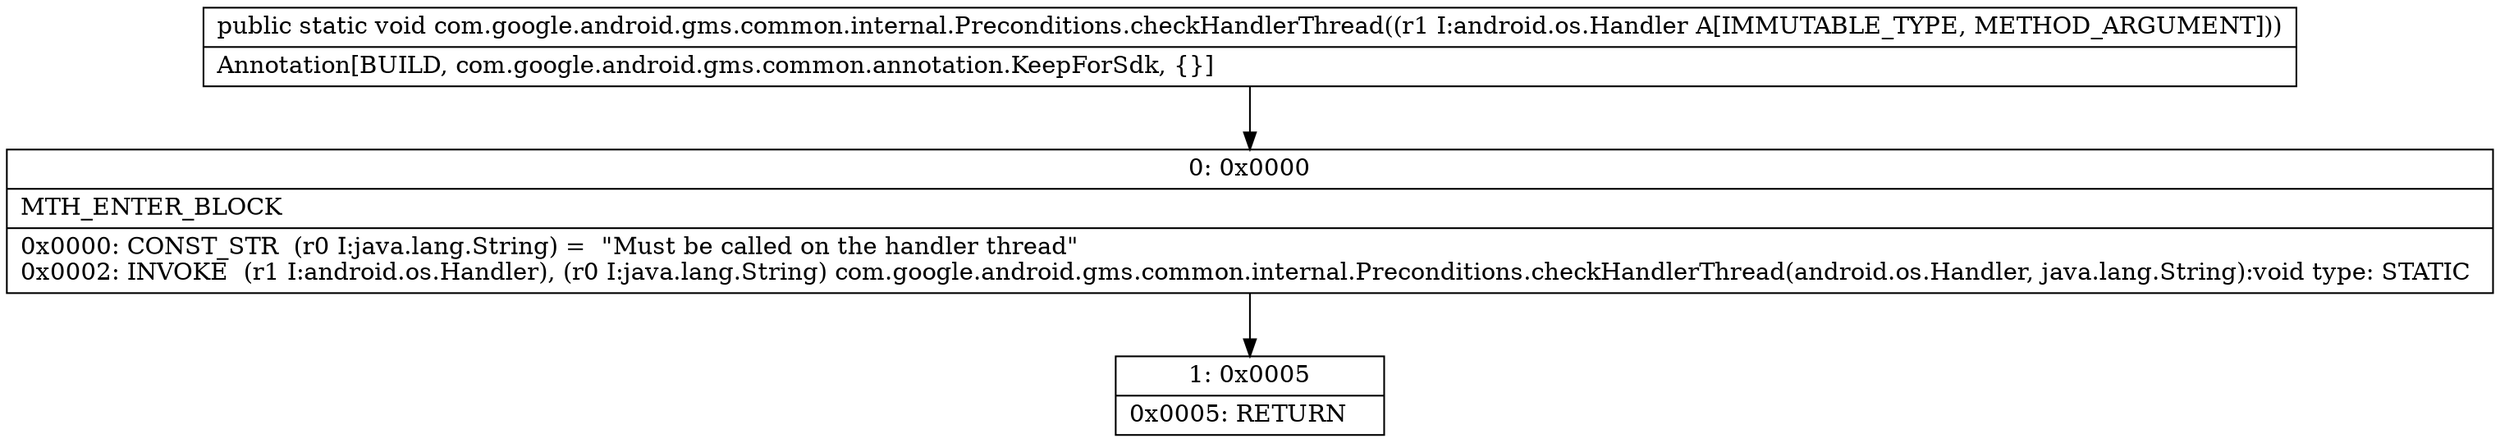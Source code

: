 digraph "CFG forcom.google.android.gms.common.internal.Preconditions.checkHandlerThread(Landroid\/os\/Handler;)V" {
Node_0 [shape=record,label="{0\:\ 0x0000|MTH_ENTER_BLOCK\l|0x0000: CONST_STR  (r0 I:java.lang.String) =  \"Must be called on the handler thread\" \l0x0002: INVOKE  (r1 I:android.os.Handler), (r0 I:java.lang.String) com.google.android.gms.common.internal.Preconditions.checkHandlerThread(android.os.Handler, java.lang.String):void type: STATIC \l}"];
Node_1 [shape=record,label="{1\:\ 0x0005|0x0005: RETURN   \l}"];
MethodNode[shape=record,label="{public static void com.google.android.gms.common.internal.Preconditions.checkHandlerThread((r1 I:android.os.Handler A[IMMUTABLE_TYPE, METHOD_ARGUMENT]))  | Annotation[BUILD, com.google.android.gms.common.annotation.KeepForSdk, \{\}]\l}"];
MethodNode -> Node_0;
Node_0 -> Node_1;
}

